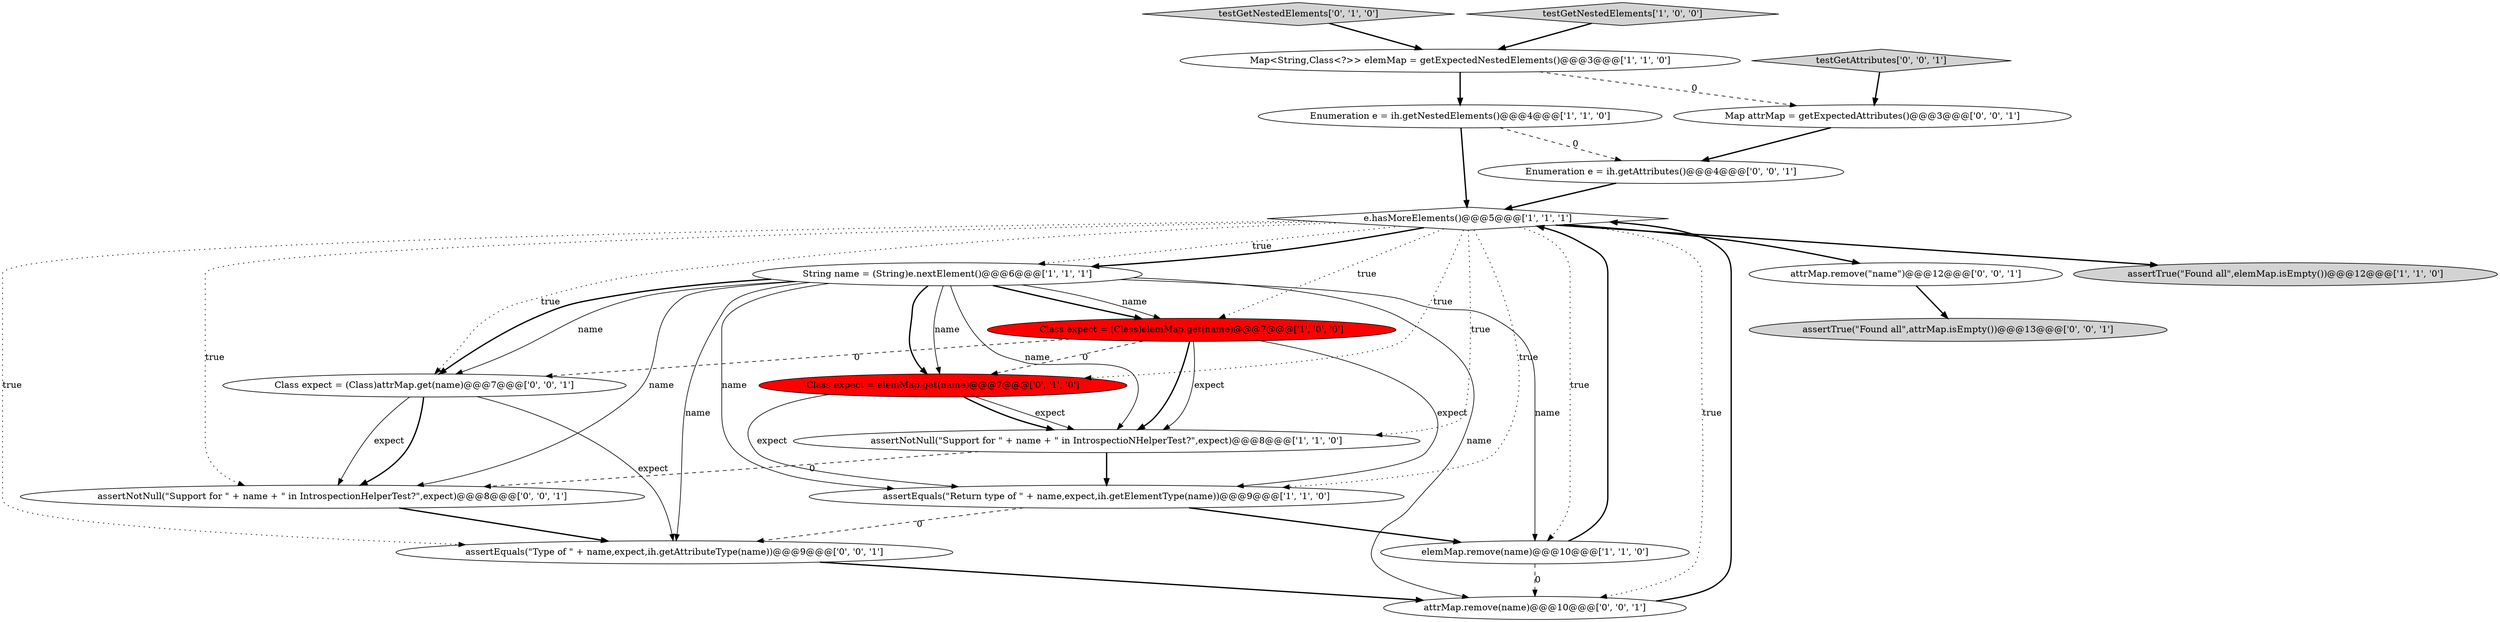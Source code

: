 digraph {
5 [style = filled, label = "Enumeration e = ih.getNestedElements()@@@4@@@['1', '1', '0']", fillcolor = white, shape = ellipse image = "AAA0AAABBB1BBB"];
6 [style = filled, label = "assertEquals(\"Return type of \" + name,expect,ih.getElementType(name))@@@9@@@['1', '1', '0']", fillcolor = white, shape = ellipse image = "AAA0AAABBB1BBB"];
19 [style = filled, label = "Map attrMap = getExpectedAttributes()@@@3@@@['0', '0', '1']", fillcolor = white, shape = ellipse image = "AAA0AAABBB3BBB"];
11 [style = filled, label = "testGetNestedElements['0', '1', '0']", fillcolor = lightgray, shape = diamond image = "AAA0AAABBB2BBB"];
12 [style = filled, label = "Enumeration e = ih.getAttributes()@@@4@@@['0', '0', '1']", fillcolor = white, shape = ellipse image = "AAA0AAABBB3BBB"];
16 [style = filled, label = "assertEquals(\"Type of \" + name,expect,ih.getAttributeType(name))@@@9@@@['0', '0', '1']", fillcolor = white, shape = ellipse image = "AAA0AAABBB3BBB"];
20 [style = filled, label = "Class expect = (Class)attrMap.get(name)@@@7@@@['0', '0', '1']", fillcolor = white, shape = ellipse image = "AAA0AAABBB3BBB"];
17 [style = filled, label = "attrMap.remove(\"name\")@@@12@@@['0', '0', '1']", fillcolor = white, shape = ellipse image = "AAA0AAABBB3BBB"];
3 [style = filled, label = "e.hasMoreElements()@@@5@@@['1', '1', '1']", fillcolor = white, shape = diamond image = "AAA0AAABBB1BBB"];
4 [style = filled, label = "assertNotNull(\"Support for \" + name + \" in IntrospectioNHelperTest?\",expect)@@@8@@@['1', '1', '0']", fillcolor = white, shape = ellipse image = "AAA0AAABBB1BBB"];
8 [style = filled, label = "Class expect = (Class)elemMap.get(name)@@@7@@@['1', '0', '0']", fillcolor = red, shape = ellipse image = "AAA1AAABBB1BBB"];
7 [style = filled, label = "assertTrue(\"Found all\",elemMap.isEmpty())@@@12@@@['1', '1', '0']", fillcolor = lightgray, shape = ellipse image = "AAA0AAABBB1BBB"];
1 [style = filled, label = "Map<String,Class<?>> elemMap = getExpectedNestedElements()@@@3@@@['1', '1', '0']", fillcolor = white, shape = ellipse image = "AAA0AAABBB1BBB"];
18 [style = filled, label = "assertNotNull(\"Support for \" + name + \" in IntrospectionHelperTest?\",expect)@@@8@@@['0', '0', '1']", fillcolor = white, shape = ellipse image = "AAA0AAABBB3BBB"];
9 [style = filled, label = "String name = (String)e.nextElement()@@@6@@@['1', '1', '1']", fillcolor = white, shape = ellipse image = "AAA0AAABBB1BBB"];
15 [style = filled, label = "attrMap.remove(name)@@@10@@@['0', '0', '1']", fillcolor = white, shape = ellipse image = "AAA0AAABBB3BBB"];
0 [style = filled, label = "testGetNestedElements['1', '0', '0']", fillcolor = lightgray, shape = diamond image = "AAA0AAABBB1BBB"];
10 [style = filled, label = "Class expect = elemMap.get(name)@@@7@@@['0', '1', '0']", fillcolor = red, shape = ellipse image = "AAA1AAABBB2BBB"];
14 [style = filled, label = "testGetAttributes['0', '0', '1']", fillcolor = lightgray, shape = diamond image = "AAA0AAABBB3BBB"];
13 [style = filled, label = "assertTrue(\"Found all\",attrMap.isEmpty())@@@13@@@['0', '0', '1']", fillcolor = lightgray, shape = ellipse image = "AAA0AAABBB3BBB"];
2 [style = filled, label = "elemMap.remove(name)@@@10@@@['1', '1', '0']", fillcolor = white, shape = ellipse image = "AAA0AAABBB1BBB"];
1->5 [style = bold, label=""];
5->3 [style = bold, label=""];
4->18 [style = dashed, label="0"];
16->15 [style = bold, label=""];
5->12 [style = dashed, label="0"];
8->10 [style = dashed, label="0"];
9->20 [style = solid, label="name"];
19->12 [style = bold, label=""];
4->6 [style = bold, label=""];
11->1 [style = bold, label=""];
9->16 [style = solid, label="name"];
2->3 [style = bold, label=""];
8->4 [style = solid, label="expect"];
3->10 [style = dotted, label="true"];
1->19 [style = dashed, label="0"];
8->20 [style = dashed, label="0"];
9->18 [style = solid, label="name"];
3->4 [style = dotted, label="true"];
14->19 [style = bold, label=""];
9->20 [style = bold, label=""];
9->15 [style = solid, label="name"];
9->10 [style = bold, label=""];
3->9 [style = dotted, label="true"];
3->6 [style = dotted, label="true"];
9->8 [style = solid, label="name"];
9->8 [style = bold, label=""];
15->3 [style = bold, label=""];
20->16 [style = solid, label="expect"];
8->6 [style = solid, label="expect"];
20->18 [style = solid, label="expect"];
10->4 [style = solid, label="expect"];
6->2 [style = bold, label=""];
2->15 [style = dashed, label="0"];
3->9 [style = bold, label=""];
20->18 [style = bold, label=""];
6->16 [style = dashed, label="0"];
9->6 [style = solid, label="name"];
3->7 [style = bold, label=""];
9->2 [style = solid, label="name"];
0->1 [style = bold, label=""];
3->18 [style = dotted, label="true"];
3->15 [style = dotted, label="true"];
10->4 [style = bold, label=""];
3->17 [style = bold, label=""];
9->4 [style = solid, label="name"];
17->13 [style = bold, label=""];
12->3 [style = bold, label=""];
8->4 [style = bold, label=""];
10->6 [style = solid, label="expect"];
3->8 [style = dotted, label="true"];
3->16 [style = dotted, label="true"];
3->2 [style = dotted, label="true"];
3->20 [style = dotted, label="true"];
9->10 [style = solid, label="name"];
18->16 [style = bold, label=""];
}
